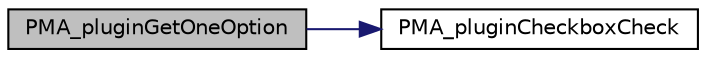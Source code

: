 digraph G
{
  edge [fontname="Helvetica",fontsize="10",labelfontname="Helvetica",labelfontsize="10"];
  node [fontname="Helvetica",fontsize="10",shape=record];
  rankdir="LR";
  Node1 [label="PMA_pluginGetOneOption",height=0.2,width=0.4,color="black", fillcolor="grey75", style="filled" fontcolor="black"];
  Node1 -> Node2 [color="midnightblue",fontsize="10",style="solid",fontname="Helvetica"];
  Node2 [label="PMA_pluginCheckboxCheck",height=0.2,width=0.4,color="black", fillcolor="white", style="filled",URL="$plugin__interface_8lib_8php.html#a203310968eece066d6406fb9dcd3d2cc",tooltip="string PMA_pluginCheckboxCheck(string $section, string $opt)"];
}
